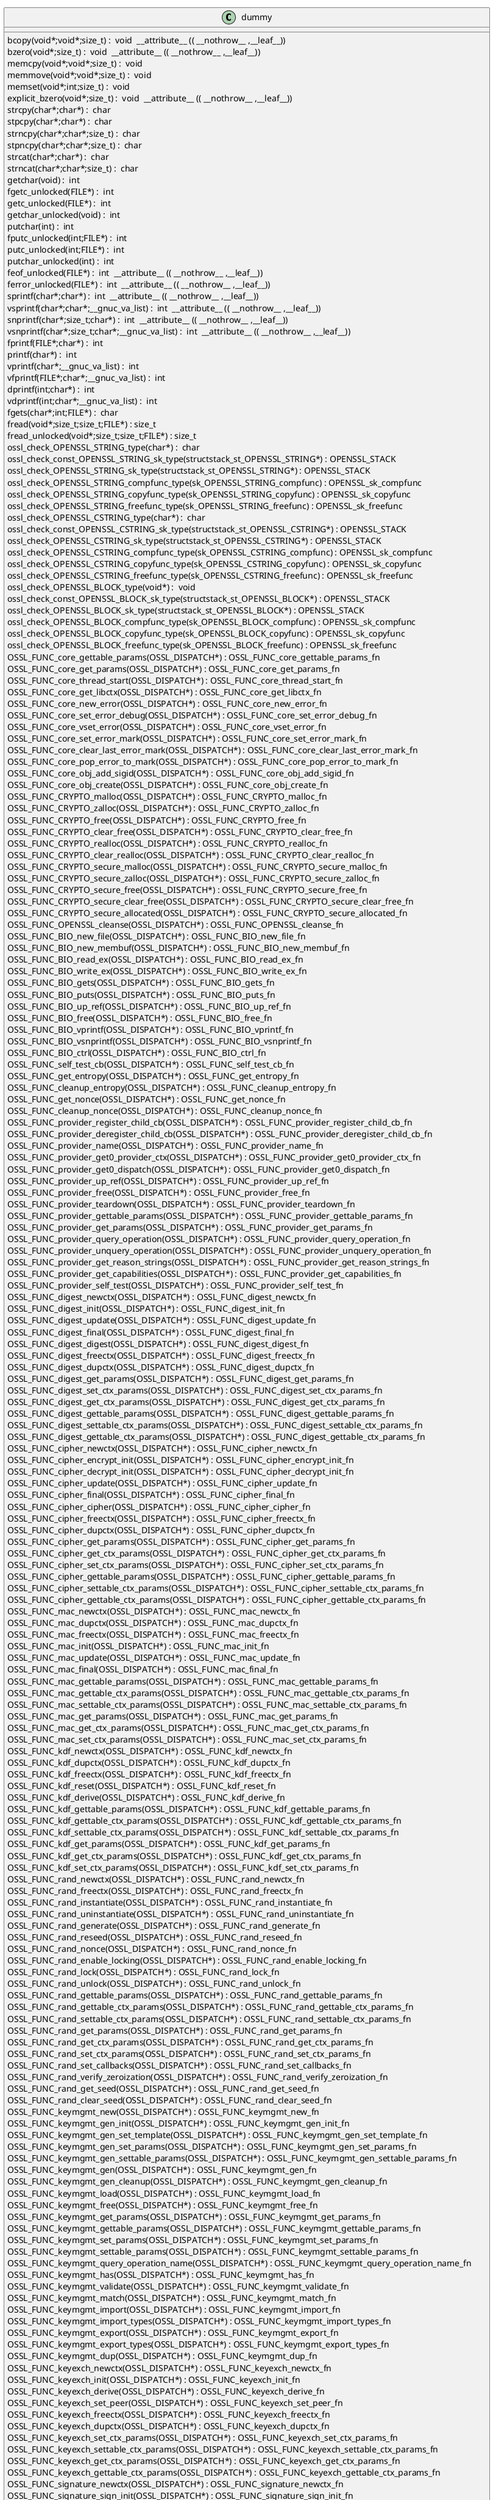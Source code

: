 @startuml
!pragma layout smetana
class dummy {
bcopy(void*;void*;size_t) :  void  __attribute__ (( __nothrow__ ,__leaf__)) [[[./../.././qc/apps/list.c.html#298]]]
bzero(void*;size_t) :  void  __attribute__ (( __nothrow__ ,__leaf__)) [[[./../.././qc/apps/list.c.html#305]]]
memcpy(void*;void*;size_t) :  void  [[[./../.././qc/apps/list.c.html#346]]]
memmove(void*;void*;size_t) :  void  [[[./../.././qc/apps/list.c.html#354]]]
memset(void*;int;size_t) :  void  [[[./../.././qc/apps/list.c.html#361]]]
explicit_bzero(void*;size_t) :  void  __attribute__ (( __nothrow__ ,__leaf__)) [[[./../.././qc/apps/list.c.html#374]]]
strcpy(char*;char*) :  char  [[[./../.././qc/apps/list.c.html#381]]]
stpcpy(char*;char*) :  char  [[[./../.././qc/apps/list.c.html#388]]]
strncpy(char*;char*;size_t) :  char  [[[./../.././qc/apps/list.c.html#396]]]
stpncpy(char*;char*;size_t) :  char  [[[./../.././qc/apps/list.c.html#406]]]
strcat(char*;char*) :  char  [[[./../.././qc/apps/list.c.html#413]]]
strncat(char*;char*;size_t) :  char  [[[./../.././qc/apps/list.c.html#420]]]
getchar(void) :  int  [[[./../.././qc/apps/list.c.html#1164]]]
fgetc_unlocked(FILE*) :  int  [[[./../.././qc/apps/list.c.html#1173]]]
getc_unlocked(FILE*) :  int  [[[./../.././qc/apps/list.c.html#1183]]]
getchar_unlocked(void) :  int  [[[./../.././qc/apps/list.c.html#1190]]]
putchar(int) :  int  [[[./../.././qc/apps/list.c.html#1199]]]
fputc_unlocked(int;FILE*) :  int  [[[./../.././qc/apps/list.c.html#1208]]]
putc_unlocked(int;FILE*) :  int  [[[./../.././qc/apps/list.c.html#1218]]]
putchar_unlocked(int) :  int  [[[./../.././qc/apps/list.c.html#1225]]]
feof_unlocked(FILE*) :  int  __attribute__ (( __nothrow__ ,__leaf__)) [[[./../.././qc/apps/list.c.html#1231]]]
ferror_unlocked(FILE*) :  int  __attribute__ (( __nothrow__ ,__leaf__)) [[[./../.././qc/apps/list.c.html#1238]]]
sprintf(char*;char*) :  int  __attribute__ (( __nothrow__ ,__leaf__)) [[[./../.././qc/apps/list.c.html#1257]]]
vsprintf(char*;char*;__gnuc_va_list) :  int  __attribute__ (( __nothrow__ ,__leaf__)) [[[./../.././qc/apps/list.c.html#1270]]]
snprintf(char*;size_t;char*) :  int  __attribute__ (( __nothrow__ ,__leaf__)) [[[./../.././qc/apps/list.c.html#1289]]]
vsnprintf(char*;size_t;char*;__gnuc_va_list) :  int  __attribute__ (( __nothrow__ ,__leaf__)) [[[./../.././qc/apps/list.c.html#1303]]]
fprintf(FILE*;char*) :  int  [[[./../.././qc/apps/list.c.html#1324]]]
printf(char*) :  int  [[[./../.././qc/apps/list.c.html#1331]]]
vprintf(char*;__gnuc_va_list) :  int  [[[./../.././qc/apps/list.c.html#1343]]]
vfprintf(FILE*;char*;__gnuc_va_list) :  int  [[[./../.././qc/apps/list.c.html#1353]]]
dprintf(int;char*) :  int  [[[./../.././qc/apps/list.c.html#1368]]]
vdprintf(int;char*;__gnuc_va_list) :  int  [[[./../.././qc/apps/list.c.html#1379]]]
fgets(char*;int;FILE*) :  char  [[[./../.././qc/apps/list.c.html#1398]]]
fread(void*;size_t;size_t;FILE*) : size_t [[[./../.././qc/apps/list.c.html#1424]]]
fread_unlocked(void*;size_t;size_t;FILE*) : size_t [[[./../.././qc/apps/list.c.html#1451]]]
ossl_check_OPENSSL_STRING_type(char*) :  char  [[[./../.././qc/apps/list.c.html#1731]]]
ossl_check_const_OPENSSL_STRING_sk_type(structstack_st_OPENSSL_STRING*) : OPENSSL_STACK [[[./../.././qc/apps/list.c.html#1731]]]
ossl_check_OPENSSL_STRING_sk_type(structstack_st_OPENSSL_STRING*) : OPENSSL_STACK [[[./../.././qc/apps/list.c.html#1731]]]
ossl_check_OPENSSL_STRING_compfunc_type(sk_OPENSSL_STRING_compfunc) : OPENSSL_sk_compfunc [[[./../.././qc/apps/list.c.html#1731]]]
ossl_check_OPENSSL_STRING_copyfunc_type(sk_OPENSSL_STRING_copyfunc) : OPENSSL_sk_copyfunc [[[./../.././qc/apps/list.c.html#1731]]]
ossl_check_OPENSSL_STRING_freefunc_type(sk_OPENSSL_STRING_freefunc) : OPENSSL_sk_freefunc [[[./../.././qc/apps/list.c.html#1731]]]
ossl_check_OPENSSL_CSTRING_type(char*) :  char  [[[./../.././qc/apps/list.c.html#1733]]]
ossl_check_const_OPENSSL_CSTRING_sk_type(structstack_st_OPENSSL_CSTRING*) : OPENSSL_STACK [[[./../.././qc/apps/list.c.html#1733]]]
ossl_check_OPENSSL_CSTRING_sk_type(structstack_st_OPENSSL_CSTRING*) : OPENSSL_STACK [[[./../.././qc/apps/list.c.html#1733]]]
ossl_check_OPENSSL_CSTRING_compfunc_type(sk_OPENSSL_CSTRING_compfunc) : OPENSSL_sk_compfunc [[[./../.././qc/apps/list.c.html#1733]]]
ossl_check_OPENSSL_CSTRING_copyfunc_type(sk_OPENSSL_CSTRING_copyfunc) : OPENSSL_sk_copyfunc [[[./../.././qc/apps/list.c.html#1733]]]
ossl_check_OPENSSL_CSTRING_freefunc_type(sk_OPENSSL_CSTRING_freefunc) : OPENSSL_sk_freefunc [[[./../.././qc/apps/list.c.html#1733]]]
ossl_check_OPENSSL_BLOCK_type(void*) :  void  [[[./../.././qc/apps/list.c.html#1736]]]
ossl_check_const_OPENSSL_BLOCK_sk_type(structstack_st_OPENSSL_BLOCK*) : OPENSSL_STACK [[[./../.././qc/apps/list.c.html#1736]]]
ossl_check_OPENSSL_BLOCK_sk_type(structstack_st_OPENSSL_BLOCK*) : OPENSSL_STACK [[[./../.././qc/apps/list.c.html#1736]]]
ossl_check_OPENSSL_BLOCK_compfunc_type(sk_OPENSSL_BLOCK_compfunc) : OPENSSL_sk_compfunc [[[./../.././qc/apps/list.c.html#1736]]]
ossl_check_OPENSSL_BLOCK_copyfunc_type(sk_OPENSSL_BLOCK_copyfunc) : OPENSSL_sk_copyfunc [[[./../.././qc/apps/list.c.html#1736]]]
ossl_check_OPENSSL_BLOCK_freefunc_type(sk_OPENSSL_BLOCK_freefunc) : OPENSSL_sk_freefunc [[[./../.././qc/apps/list.c.html#1736]]]
OSSL_FUNC_core_gettable_params(OSSL_DISPATCH*) : OSSL_FUNC_core_gettable_params_fn [[[./../.././qc/apps/list.c.html#2019]]]
OSSL_FUNC_core_get_params(OSSL_DISPATCH*) : OSSL_FUNC_core_get_params_fn [[[./../.././qc/apps/list.c.html#2022]]]
OSSL_FUNC_core_thread_start(OSSL_DISPATCH*) : OSSL_FUNC_core_thread_start_fn [[[./../.././qc/apps/list.c.html#2025]]]
OSSL_FUNC_core_get_libctx(OSSL_DISPATCH*) : OSSL_FUNC_core_get_libctx_fn [[[./../.././qc/apps/list.c.html#2029]]]
OSSL_FUNC_core_new_error(OSSL_DISPATCH*) : OSSL_FUNC_core_new_error_fn [[[./../.././qc/apps/list.c.html#2032]]]
OSSL_FUNC_core_set_error_debug(OSSL_DISPATCH*) : OSSL_FUNC_core_set_error_debug_fn [[[./../.././qc/apps/list.c.html#2034]]]
OSSL_FUNC_core_vset_error(OSSL_DISPATCH*) : OSSL_FUNC_core_vset_error_fn [[[./../.././qc/apps/list.c.html#2038]]]
OSSL_FUNC_core_set_error_mark(OSSL_DISPATCH*) : OSSL_FUNC_core_set_error_mark_fn [[[./../.././qc/apps/list.c.html#2042]]]
OSSL_FUNC_core_clear_last_error_mark(OSSL_DISPATCH*) : OSSL_FUNC_core_clear_last_error_mark_fn [[[./../.././qc/apps/list.c.html#2044]]]
OSSL_FUNC_core_pop_error_to_mark(OSSL_DISPATCH*) : OSSL_FUNC_core_pop_error_to_mark_fn [[[./../.././qc/apps/list.c.html#2047]]]
OSSL_FUNC_core_obj_add_sigid(OSSL_DISPATCH*) : OSSL_FUNC_core_obj_add_sigid_fn [[[./../.././qc/apps/list.c.html#2055]]]
OSSL_FUNC_core_obj_create(OSSL_DISPATCH*) : OSSL_FUNC_core_obj_create_fn [[[./../.././qc/apps/list.c.html#2058]]]
OSSL_FUNC_CRYPTO_malloc(OSSL_DISPATCH*) : OSSL_FUNC_CRYPTO_malloc_fn [[[./../.././qc/apps/list.c.html#2064]]]
OSSL_FUNC_CRYPTO_zalloc(OSSL_DISPATCH*) : OSSL_FUNC_CRYPTO_zalloc_fn [[[./../.././qc/apps/list.c.html#2067]]]
OSSL_FUNC_CRYPTO_free(OSSL_DISPATCH*) : OSSL_FUNC_CRYPTO_free_fn [[[./../.././qc/apps/list.c.html#2070]]]
OSSL_FUNC_CRYPTO_clear_free(OSSL_DISPATCH*) : OSSL_FUNC_CRYPTO_clear_free_fn [[[./../.././qc/apps/list.c.html#2073]]]
OSSL_FUNC_CRYPTO_realloc(OSSL_DISPATCH*) : OSSL_FUNC_CRYPTO_realloc_fn [[[./../.././qc/apps/list.c.html#2076]]]
OSSL_FUNC_CRYPTO_clear_realloc(OSSL_DISPATCH*) : OSSL_FUNC_CRYPTO_clear_realloc_fn [[[./../.././qc/apps/list.c.html#2079]]]
OSSL_FUNC_CRYPTO_secure_malloc(OSSL_DISPATCH*) : OSSL_FUNC_CRYPTO_secure_malloc_fn [[[./../.././qc/apps/list.c.html#2083]]]
OSSL_FUNC_CRYPTO_secure_zalloc(OSSL_DISPATCH*) : OSSL_FUNC_CRYPTO_secure_zalloc_fn [[[./../.././qc/apps/list.c.html#2086]]]
OSSL_FUNC_CRYPTO_secure_free(OSSL_DISPATCH*) : OSSL_FUNC_CRYPTO_secure_free_fn [[[./../.././qc/apps/list.c.html#2089]]]
OSSL_FUNC_CRYPTO_secure_clear_free(OSSL_DISPATCH*) : OSSL_FUNC_CRYPTO_secure_clear_free_fn [[[./../.././qc/apps/list.c.html#2092]]]
OSSL_FUNC_CRYPTO_secure_allocated(OSSL_DISPATCH*) : OSSL_FUNC_CRYPTO_secure_allocated_fn [[[./../.././qc/apps/list.c.html#2096]]]
OSSL_FUNC_OPENSSL_cleanse(OSSL_DISPATCH*) : OSSL_FUNC_OPENSSL_cleanse_fn [[[./../.././qc/apps/list.c.html#2099]]]
OSSL_FUNC_BIO_new_file(OSSL_DISPATCH*) : OSSL_FUNC_BIO_new_file_fn [[[./../.././qc/apps/list.c.html#2101]]]
OSSL_FUNC_BIO_new_membuf(OSSL_DISPATCH*) : OSSL_FUNC_BIO_new_membuf_fn [[[./../.././qc/apps/list.c.html#2103]]]
OSSL_FUNC_BIO_read_ex(OSSL_DISPATCH*) : OSSL_FUNC_BIO_read_ex_fn [[[./../.././qc/apps/list.c.html#2104]]]
OSSL_FUNC_BIO_write_ex(OSSL_DISPATCH*) : OSSL_FUNC_BIO_write_ex_fn [[[./../.././qc/apps/list.c.html#2106]]]
OSSL_FUNC_BIO_gets(OSSL_DISPATCH*) : OSSL_FUNC_BIO_gets_fn [[[./../.././qc/apps/list.c.html#2108]]]
OSSL_FUNC_BIO_puts(OSSL_DISPATCH*) : OSSL_FUNC_BIO_puts_fn [[[./../.././qc/apps/list.c.html#2109]]]
OSSL_FUNC_BIO_up_ref(OSSL_DISPATCH*) : OSSL_FUNC_BIO_up_ref_fn [[[./../.././qc/apps/list.c.html#2110]]]
OSSL_FUNC_BIO_free(OSSL_DISPATCH*) : OSSL_FUNC_BIO_free_fn [[[./../.././qc/apps/list.c.html#2111]]]
OSSL_FUNC_BIO_vprintf(OSSL_DISPATCH*) : OSSL_FUNC_BIO_vprintf_fn [[[./../.././qc/apps/list.c.html#2112]]]
OSSL_FUNC_BIO_vsnprintf(OSSL_DISPATCH*) : OSSL_FUNC_BIO_vsnprintf_fn [[[./../.././qc/apps/list.c.html#2114]]]
OSSL_FUNC_BIO_ctrl(OSSL_DISPATCH*) : OSSL_FUNC_BIO_ctrl_fn [[[./../.././qc/apps/list.c.html#2116]]]
OSSL_FUNC_self_test_cb(OSSL_DISPATCH*) : OSSL_FUNC_self_test_cb_fn [[[./../.././qc/apps/list.c.html#2120]]]
OSSL_FUNC_get_entropy(OSSL_DISPATCH*) : OSSL_FUNC_get_entropy_fn [[[./../.././qc/apps/list.c.html#2128]]]
OSSL_FUNC_cleanup_entropy(OSSL_DISPATCH*) : OSSL_FUNC_cleanup_entropy_fn [[[./../.././qc/apps/list.c.html#2131]]]
OSSL_FUNC_get_nonce(OSSL_DISPATCH*) : OSSL_FUNC_get_nonce_fn [[[./../.././qc/apps/list.c.html#2133]]]
OSSL_FUNC_cleanup_nonce(OSSL_DISPATCH*) : OSSL_FUNC_cleanup_nonce_fn [[[./../.././qc/apps/list.c.html#2137]]]
OSSL_FUNC_provider_register_child_cb(OSSL_DISPATCH*) : OSSL_FUNC_provider_register_child_cb_fn [[[./../.././qc/apps/list.c.html#2139]]]
OSSL_FUNC_provider_deregister_child_cb(OSSL_DISPATCH*) : OSSL_FUNC_provider_deregister_child_cb_fn [[[./../.././qc/apps/list.c.html#2145]]]
OSSL_FUNC_provider_name(OSSL_DISPATCH*) : OSSL_FUNC_provider_name_fn [[[./../.././qc/apps/list.c.html#2147]]]
OSSL_FUNC_provider_get0_provider_ctx(OSSL_DISPATCH*) : OSSL_FUNC_provider_get0_provider_ctx_fn [[[./../.././qc/apps/list.c.html#2149]]]
OSSL_FUNC_provider_get0_dispatch(OSSL_DISPATCH*) : OSSL_FUNC_provider_get0_dispatch_fn [[[./../.././qc/apps/list.c.html#2151]]]
OSSL_FUNC_provider_up_ref(OSSL_DISPATCH*) : OSSL_FUNC_provider_up_ref_fn [[[./../.././qc/apps/list.c.html#2153]]]
OSSL_FUNC_provider_free(OSSL_DISPATCH*) : OSSL_FUNC_provider_free_fn [[[./../.././qc/apps/list.c.html#2155]]]
OSSL_FUNC_provider_teardown(OSSL_DISPATCH*) : OSSL_FUNC_provider_teardown_fn [[[./../.././qc/apps/list.c.html#2160]]]
OSSL_FUNC_provider_gettable_params(OSSL_DISPATCH*) : OSSL_FUNC_provider_gettable_params_fn [[[./../.././qc/apps/list.c.html#2162]]]
OSSL_FUNC_provider_get_params(OSSL_DISPATCH*) : OSSL_FUNC_provider_get_params_fn [[[./../.././qc/apps/list.c.html#2165]]]
OSSL_FUNC_provider_query_operation(OSSL_DISPATCH*) : OSSL_FUNC_provider_query_operation_fn [[[./../.././qc/apps/list.c.html#2168]]]
OSSL_FUNC_provider_unquery_operation(OSSL_DISPATCH*) : OSSL_FUNC_provider_unquery_operation_fn [[[./../.././qc/apps/list.c.html#2171]]]
OSSL_FUNC_provider_get_reason_strings(OSSL_DISPATCH*) : OSSL_FUNC_provider_get_reason_strings_fn [[[./../.././qc/apps/list.c.html#2174]]]
OSSL_FUNC_provider_get_capabilities(OSSL_DISPATCH*) : OSSL_FUNC_provider_get_capabilities_fn [[[./../.././qc/apps/list.c.html#2177]]]
OSSL_FUNC_provider_self_test(OSSL_DISPATCH*) : OSSL_FUNC_provider_self_test_fn [[[./../.././qc/apps/list.c.html#2180]]]
OSSL_FUNC_digest_newctx(OSSL_DISPATCH*) : OSSL_FUNC_digest_newctx_fn [[[./../.././qc/apps/list.c.html#2182]]]
OSSL_FUNC_digest_init(OSSL_DISPATCH*) : OSSL_FUNC_digest_init_fn [[[./../.././qc/apps/list.c.html#2183]]]
OSSL_FUNC_digest_update(OSSL_DISPATCH*) : OSSL_FUNC_digest_update_fn [[[./../.././qc/apps/list.c.html#2184]]]
OSSL_FUNC_digest_final(OSSL_DISPATCH*) : OSSL_FUNC_digest_final_fn [[[./../.././qc/apps/list.c.html#2186]]]
OSSL_FUNC_digest_digest(OSSL_DISPATCH*) : OSSL_FUNC_digest_digest_fn [[[./../.././qc/apps/list.c.html#2189]]]
OSSL_FUNC_digest_freectx(OSSL_DISPATCH*) : OSSL_FUNC_digest_freectx_fn [[[./../.././qc/apps/list.c.html#2193]]]
OSSL_FUNC_digest_dupctx(OSSL_DISPATCH*) : OSSL_FUNC_digest_dupctx_fn [[[./../.././qc/apps/list.c.html#2194]]]
OSSL_FUNC_digest_get_params(OSSL_DISPATCH*) : OSSL_FUNC_digest_get_params_fn [[[./../.././qc/apps/list.c.html#2196]]]
OSSL_FUNC_digest_set_ctx_params(OSSL_DISPATCH*) : OSSL_FUNC_digest_set_ctx_params_fn [[[./../.././qc/apps/list.c.html#2197]]]
OSSL_FUNC_digest_get_ctx_params(OSSL_DISPATCH*) : OSSL_FUNC_digest_get_ctx_params_fn [[[./../.././qc/apps/list.c.html#2199]]]
OSSL_FUNC_digest_gettable_params(OSSL_DISPATCH*) : OSSL_FUNC_digest_gettable_params_fn [[[./../.././qc/apps/list.c.html#2201]]]
OSSL_FUNC_digest_settable_ctx_params(OSSL_DISPATCH*) : OSSL_FUNC_digest_settable_ctx_params_fn [[[./../.././qc/apps/list.c.html#2203]]]
OSSL_FUNC_digest_gettable_ctx_params(OSSL_DISPATCH*) : OSSL_FUNC_digest_gettable_ctx_params_fn [[[./../.././qc/apps/list.c.html#2205]]]
OSSL_FUNC_cipher_newctx(OSSL_DISPATCH*) : OSSL_FUNC_cipher_newctx_fn [[[./../.././qc/apps/list.c.html#2207]]]
OSSL_FUNC_cipher_encrypt_init(OSSL_DISPATCH*) : OSSL_FUNC_cipher_encrypt_init_fn [[[./../.././qc/apps/list.c.html#2208]]]
OSSL_FUNC_cipher_decrypt_init(OSSL_DISPATCH*) : OSSL_FUNC_cipher_decrypt_init_fn [[[./../.././qc/apps/list.c.html#2214]]]
OSSL_FUNC_cipher_update(OSSL_DISPATCH*) : OSSL_FUNC_cipher_update_fn [[[./../.././qc/apps/list.c.html#2220]]]
OSSL_FUNC_cipher_final(OSSL_DISPATCH*) : OSSL_FUNC_cipher_final_fn [[[./../.././qc/apps/list.c.html#2224]]]
OSSL_FUNC_cipher_cipher(OSSL_DISPATCH*) : OSSL_FUNC_cipher_cipher_fn [[[./../.././qc/apps/list.c.html#2227]]]
OSSL_FUNC_cipher_freectx(OSSL_DISPATCH*) : OSSL_FUNC_cipher_freectx_fn [[[./../.././qc/apps/list.c.html#2231]]]
OSSL_FUNC_cipher_dupctx(OSSL_DISPATCH*) : OSSL_FUNC_cipher_dupctx_fn [[[./../.././qc/apps/list.c.html#2232]]]
OSSL_FUNC_cipher_get_params(OSSL_DISPATCH*) : OSSL_FUNC_cipher_get_params_fn [[[./../.././qc/apps/list.c.html#2233]]]
OSSL_FUNC_cipher_get_ctx_params(OSSL_DISPATCH*) : OSSL_FUNC_cipher_get_ctx_params_fn [[[./../.././qc/apps/list.c.html#2234]]]
OSSL_FUNC_cipher_set_ctx_params(OSSL_DISPATCH*) : OSSL_FUNC_cipher_set_ctx_params_fn [[[./../.././qc/apps/list.c.html#2236]]]
OSSL_FUNC_cipher_gettable_params(OSSL_DISPATCH*) : OSSL_FUNC_cipher_gettable_params_fn [[[./../.././qc/apps/list.c.html#2238]]]
OSSL_FUNC_cipher_settable_ctx_params(OSSL_DISPATCH*) : OSSL_FUNC_cipher_settable_ctx_params_fn [[[./../.././qc/apps/list.c.html#2240]]]
OSSL_FUNC_cipher_gettable_ctx_params(OSSL_DISPATCH*) : OSSL_FUNC_cipher_gettable_ctx_params_fn [[[./../.././qc/apps/list.c.html#2242]]]
OSSL_FUNC_mac_newctx(OSSL_DISPATCH*) : OSSL_FUNC_mac_newctx_fn [[[./../.././qc/apps/list.c.html#2244]]]
OSSL_FUNC_mac_dupctx(OSSL_DISPATCH*) : OSSL_FUNC_mac_dupctx_fn [[[./../.././qc/apps/list.c.html#2245]]]
OSSL_FUNC_mac_freectx(OSSL_DISPATCH*) : OSSL_FUNC_mac_freectx_fn [[[./../.././qc/apps/list.c.html#2246]]]
OSSL_FUNC_mac_init(OSSL_DISPATCH*) : OSSL_FUNC_mac_init_fn [[[./../.././qc/apps/list.c.html#2247]]]
OSSL_FUNC_mac_update(OSSL_DISPATCH*) : OSSL_FUNC_mac_update_fn [[[./../.././qc/apps/list.c.html#2249]]]
OSSL_FUNC_mac_final(OSSL_DISPATCH*) : OSSL_FUNC_mac_final_fn [[[./../.././qc/apps/list.c.html#2251]]]
OSSL_FUNC_mac_gettable_params(OSSL_DISPATCH*) : OSSL_FUNC_mac_gettable_params_fn [[[./../.././qc/apps/list.c.html#2254]]]
OSSL_FUNC_mac_gettable_ctx_params(OSSL_DISPATCH*) : OSSL_FUNC_mac_gettable_ctx_params_fn [[[./../.././qc/apps/list.c.html#2255]]]
OSSL_FUNC_mac_settable_ctx_params(OSSL_DISPATCH*) : OSSL_FUNC_mac_settable_ctx_params_fn [[[./../.././qc/apps/list.c.html#2257]]]
OSSL_FUNC_mac_get_params(OSSL_DISPATCH*) : OSSL_FUNC_mac_get_params_fn [[[./../.././qc/apps/list.c.html#2259]]]
OSSL_FUNC_mac_get_ctx_params(OSSL_DISPATCH*) : OSSL_FUNC_mac_get_ctx_params_fn [[[./../.././qc/apps/list.c.html#2260]]]
OSSL_FUNC_mac_set_ctx_params(OSSL_DISPATCH*) : OSSL_FUNC_mac_set_ctx_params_fn [[[./../.././qc/apps/list.c.html#2262]]]
OSSL_FUNC_kdf_newctx(OSSL_DISPATCH*) : OSSL_FUNC_kdf_newctx_fn [[[./../.././qc/apps/list.c.html#2264]]]
OSSL_FUNC_kdf_dupctx(OSSL_DISPATCH*) : OSSL_FUNC_kdf_dupctx_fn [[[./../.././qc/apps/list.c.html#2265]]]
OSSL_FUNC_kdf_freectx(OSSL_DISPATCH*) : OSSL_FUNC_kdf_freectx_fn [[[./../.././qc/apps/list.c.html#2266]]]
OSSL_FUNC_kdf_reset(OSSL_DISPATCH*) : OSSL_FUNC_kdf_reset_fn [[[./../.././qc/apps/list.c.html#2267]]]
OSSL_FUNC_kdf_derive(OSSL_DISPATCH*) : OSSL_FUNC_kdf_derive_fn [[[./../.././qc/apps/list.c.html#2268]]]
OSSL_FUNC_kdf_gettable_params(OSSL_DISPATCH*) : OSSL_FUNC_kdf_gettable_params_fn [[[./../.././qc/apps/list.c.html#2270]]]
OSSL_FUNC_kdf_gettable_ctx_params(OSSL_DISPATCH*) : OSSL_FUNC_kdf_gettable_ctx_params_fn [[[./../.././qc/apps/list.c.html#2271]]]
OSSL_FUNC_kdf_settable_ctx_params(OSSL_DISPATCH*) : OSSL_FUNC_kdf_settable_ctx_params_fn [[[./../.././qc/apps/list.c.html#2273]]]
OSSL_FUNC_kdf_get_params(OSSL_DISPATCH*) : OSSL_FUNC_kdf_get_params_fn [[[./../.././qc/apps/list.c.html#2275]]]
OSSL_FUNC_kdf_get_ctx_params(OSSL_DISPATCH*) : OSSL_FUNC_kdf_get_ctx_params_fn [[[./../.././qc/apps/list.c.html#2276]]]
OSSL_FUNC_kdf_set_ctx_params(OSSL_DISPATCH*) : OSSL_FUNC_kdf_set_ctx_params_fn [[[./../.././qc/apps/list.c.html#2278]]]
OSSL_FUNC_rand_newctx(OSSL_DISPATCH*) : OSSL_FUNC_rand_newctx_fn [[[./../.././qc/apps/list.c.html#2280]]]
OSSL_FUNC_rand_freectx(OSSL_DISPATCH*) : OSSL_FUNC_rand_freectx_fn [[[./../.././qc/apps/list.c.html#2283]]]
OSSL_FUNC_rand_instantiate(OSSL_DISPATCH*) : OSSL_FUNC_rand_instantiate_fn [[[./../.././qc/apps/list.c.html#2284]]]
OSSL_FUNC_rand_uninstantiate(OSSL_DISPATCH*) : OSSL_FUNC_rand_uninstantiate_fn [[[./../.././qc/apps/list.c.html#2289]]]
OSSL_FUNC_rand_generate(OSSL_DISPATCH*) : OSSL_FUNC_rand_generate_fn [[[./../.././qc/apps/list.c.html#2290]]]
OSSL_FUNC_rand_reseed(OSSL_DISPATCH*) : OSSL_FUNC_rand_reseed_fn [[[./../.././qc/apps/list.c.html#2294]]]
OSSL_FUNC_rand_nonce(OSSL_DISPATCH*) : OSSL_FUNC_rand_nonce_fn [[[./../.././qc/apps/list.c.html#2298]]]
OSSL_FUNC_rand_enable_locking(OSSL_DISPATCH*) : OSSL_FUNC_rand_enable_locking_fn [[[./../.././qc/apps/list.c.html#2301]]]
OSSL_FUNC_rand_lock(OSSL_DISPATCH*) : OSSL_FUNC_rand_lock_fn [[[./../.././qc/apps/list.c.html#2302]]]
OSSL_FUNC_rand_unlock(OSSL_DISPATCH*) : OSSL_FUNC_rand_unlock_fn [[[./../.././qc/apps/list.c.html#2303]]]
OSSL_FUNC_rand_gettable_params(OSSL_DISPATCH*) : OSSL_FUNC_rand_gettable_params_fn [[[./../.././qc/apps/list.c.html#2304]]]
OSSL_FUNC_rand_gettable_ctx_params(OSSL_DISPATCH*) : OSSL_FUNC_rand_gettable_ctx_params_fn [[[./../.././qc/apps/list.c.html#2305]]]
OSSL_FUNC_rand_settable_ctx_params(OSSL_DISPATCH*) : OSSL_FUNC_rand_settable_ctx_params_fn [[[./../.././qc/apps/list.c.html#2307]]]
OSSL_FUNC_rand_get_params(OSSL_DISPATCH*) : OSSL_FUNC_rand_get_params_fn [[[./../.././qc/apps/list.c.html#2309]]]
OSSL_FUNC_rand_get_ctx_params(OSSL_DISPATCH*) : OSSL_FUNC_rand_get_ctx_params_fn [[[./../.././qc/apps/list.c.html#2310]]]
OSSL_FUNC_rand_set_ctx_params(OSSL_DISPATCH*) : OSSL_FUNC_rand_set_ctx_params_fn [[[./../.././qc/apps/list.c.html#2312]]]
OSSL_FUNC_rand_set_callbacks(OSSL_DISPATCH*) : OSSL_FUNC_rand_set_callbacks_fn [[[./../.././qc/apps/list.c.html#2314]]]
OSSL_FUNC_rand_verify_zeroization(OSSL_DISPATCH*) : OSSL_FUNC_rand_verify_zeroization_fn [[[./../.././qc/apps/list.c.html#2319]]]
OSSL_FUNC_rand_get_seed(OSSL_DISPATCH*) : OSSL_FUNC_rand_get_seed_fn [[[./../.././qc/apps/list.c.html#2321]]]
OSSL_FUNC_rand_clear_seed(OSSL_DISPATCH*) : OSSL_FUNC_rand_clear_seed_fn [[[./../.././qc/apps/list.c.html#2326]]]
OSSL_FUNC_keymgmt_new(OSSL_DISPATCH*) : OSSL_FUNC_keymgmt_new_fn [[[./../.././qc/apps/list.c.html#2328]]]
OSSL_FUNC_keymgmt_gen_init(OSSL_DISPATCH*) : OSSL_FUNC_keymgmt_gen_init_fn [[[./../.././qc/apps/list.c.html#2330]]]
OSSL_FUNC_keymgmt_gen_set_template(OSSL_DISPATCH*) : OSSL_FUNC_keymgmt_gen_set_template_fn [[[./../.././qc/apps/list.c.html#2332]]]
OSSL_FUNC_keymgmt_gen_set_params(OSSL_DISPATCH*) : OSSL_FUNC_keymgmt_gen_set_params_fn [[[./../.././qc/apps/list.c.html#2334]]]
OSSL_FUNC_keymgmt_gen_settable_params(OSSL_DISPATCH*) : OSSL_FUNC_keymgmt_gen_settable_params_fn [[[./../.././qc/apps/list.c.html#2336]]]
OSSL_FUNC_keymgmt_gen(OSSL_DISPATCH*) : OSSL_FUNC_keymgmt_gen_fn [[[./../.././qc/apps/list.c.html#2339]]]
OSSL_FUNC_keymgmt_gen_cleanup(OSSL_DISPATCH*) : OSSL_FUNC_keymgmt_gen_cleanup_fn [[[./../.././qc/apps/list.c.html#2341]]]
OSSL_FUNC_keymgmt_load(OSSL_DISPATCH*) : OSSL_FUNC_keymgmt_load_fn [[[./../.././qc/apps/list.c.html#2345]]]
OSSL_FUNC_keymgmt_free(OSSL_DISPATCH*) : OSSL_FUNC_keymgmt_free_fn [[[./../.././qc/apps/list.c.html#2350]]]
OSSL_FUNC_keymgmt_get_params(OSSL_DISPATCH*) : OSSL_FUNC_keymgmt_get_params_fn [[[./../.././qc/apps/list.c.html#2355]]]
OSSL_FUNC_keymgmt_gettable_params(OSSL_DISPATCH*) : OSSL_FUNC_keymgmt_gettable_params_fn [[[./../.././qc/apps/list.c.html#2357]]]
OSSL_FUNC_keymgmt_set_params(OSSL_DISPATCH*) : OSSL_FUNC_keymgmt_set_params_fn [[[./../.././qc/apps/list.c.html#2362]]]
OSSL_FUNC_keymgmt_settable_params(OSSL_DISPATCH*) : OSSL_FUNC_keymgmt_settable_params_fn [[[./../.././qc/apps/list.c.html#2364]]]
OSSL_FUNC_keymgmt_query_operation_name(OSSL_DISPATCH*) : OSSL_FUNC_keymgmt_query_operation_name_fn [[[./../.././qc/apps/list.c.html#2369]]]
OSSL_FUNC_keymgmt_has(OSSL_DISPATCH*) : OSSL_FUNC_keymgmt_has_fn [[[./../.././qc/apps/list.c.html#2374]]]
OSSL_FUNC_keymgmt_validate(OSSL_DISPATCH*) : OSSL_FUNC_keymgmt_validate_fn [[[./../.././qc/apps/list.c.html#2378]]]
OSSL_FUNC_keymgmt_match(OSSL_DISPATCH*) : OSSL_FUNC_keymgmt_match_fn [[[./../.././qc/apps/list.c.html#2383]]]
OSSL_FUNC_keymgmt_import(OSSL_DISPATCH*) : OSSL_FUNC_keymgmt_import_fn [[[./../.././qc/apps/list.c.html#2385]]]
OSSL_FUNC_keymgmt_import_types(OSSL_DISPATCH*) : OSSL_FUNC_keymgmt_import_types_fn [[[./../.././qc/apps/list.c.html#2387]]]
OSSL_FUNC_keymgmt_export(OSSL_DISPATCH*) : OSSL_FUNC_keymgmt_export_fn [[[./../.././qc/apps/list.c.html#2389]]]
OSSL_FUNC_keymgmt_export_types(OSSL_DISPATCH*) : OSSL_FUNC_keymgmt_export_types_fn [[[./../.././qc/apps/list.c.html#2392]]]
OSSL_FUNC_keymgmt_dup(OSSL_DISPATCH*) : OSSL_FUNC_keymgmt_dup_fn [[[./../.././qc/apps/list.c.html#2397]]]
OSSL_FUNC_keyexch_newctx(OSSL_DISPATCH*) : OSSL_FUNC_keyexch_newctx_fn [[[./../.././qc/apps/list.c.html#2399]]]
OSSL_FUNC_keyexch_init(OSSL_DISPATCH*) : OSSL_FUNC_keyexch_init_fn [[[./../.././qc/apps/list.c.html#2400]]]
OSSL_FUNC_keyexch_derive(OSSL_DISPATCH*) : OSSL_FUNC_keyexch_derive_fn [[[./../.././qc/apps/list.c.html#2402]]]
OSSL_FUNC_keyexch_set_peer(OSSL_DISPATCH*) : OSSL_FUNC_keyexch_set_peer_fn [[[./../.././qc/apps/list.c.html#2404]]]
OSSL_FUNC_keyexch_freectx(OSSL_DISPATCH*) : OSSL_FUNC_keyexch_freectx_fn [[[./../.././qc/apps/list.c.html#2405]]]
OSSL_FUNC_keyexch_dupctx(OSSL_DISPATCH*) : OSSL_FUNC_keyexch_dupctx_fn [[[./../.././qc/apps/list.c.html#2406]]]
OSSL_FUNC_keyexch_set_ctx_params(OSSL_DISPATCH*) : OSSL_FUNC_keyexch_set_ctx_params_fn [[[./../.././qc/apps/list.c.html#2407]]]
OSSL_FUNC_keyexch_settable_ctx_params(OSSL_DISPATCH*) : OSSL_FUNC_keyexch_settable_ctx_params_fn [[[./../.././qc/apps/list.c.html#2409]]]
OSSL_FUNC_keyexch_get_ctx_params(OSSL_DISPATCH*) : OSSL_FUNC_keyexch_get_ctx_params_fn [[[./../.././qc/apps/list.c.html#2411]]]
OSSL_FUNC_keyexch_gettable_ctx_params(OSSL_DISPATCH*) : OSSL_FUNC_keyexch_gettable_ctx_params_fn [[[./../.././qc/apps/list.c.html#2413]]]
OSSL_FUNC_signature_newctx(OSSL_DISPATCH*) : OSSL_FUNC_signature_newctx_fn [[[./../.././qc/apps/list.c.html#2415]]]
OSSL_FUNC_signature_sign_init(OSSL_DISPATCH*) : OSSL_FUNC_signature_sign_init_fn [[[./../.././qc/apps/list.c.html#2417]]]
OSSL_FUNC_signature_sign(OSSL_DISPATCH*) : OSSL_FUNC_signature_sign_fn [[[./../.././qc/apps/list.c.html#2419]]]
OSSL_FUNC_signature_verify_init(OSSL_DISPATCH*) : OSSL_FUNC_signature_verify_init_fn [[[./../.././qc/apps/list.c.html#2423]]]
OSSL_FUNC_signature_verify(OSSL_DISPATCH*) : OSSL_FUNC_signature_verify_fn [[[./../.././qc/apps/list.c.html#2425]]]
OSSL_FUNC_signature_verify_recover_init(OSSL_DISPATCH*) : OSSL_FUNC_signature_verify_recover_init_fn [[[./../.././qc/apps/list.c.html#2430]]]
OSSL_FUNC_signature_verify_recover(OSSL_DISPATCH*) : OSSL_FUNC_signature_verify_recover_fn [[[./../.././qc/apps/list.c.html#2432]]]
OSSL_FUNC_signature_digest_sign_init(OSSL_DISPATCH*) : OSSL_FUNC_signature_digest_sign_init_fn [[[./../.././qc/apps/list.c.html#2435]]]
OSSL_FUNC_signature_digest_sign_update(OSSL_DISPATCH*) : OSSL_FUNC_signature_digest_sign_update_fn [[[./../.././qc/apps/list.c.html#2438]]]
OSSL_FUNC_signature_digest_sign_final(OSSL_DISPATCH*) : OSSL_FUNC_signature_digest_sign_final_fn [[[./../.././qc/apps/list.c.html#2440]]]
OSSL_FUNC_signature_digest_sign(OSSL_DISPATCH*) : OSSL_FUNC_signature_digest_sign_fn [[[./../.././qc/apps/list.c.html#2443]]]
OSSL_FUNC_signature_digest_verify_init(OSSL_DISPATCH*) : OSSL_FUNC_signature_digest_verify_init_fn [[[./../.././qc/apps/list.c.html#2446]]]
OSSL_FUNC_signature_digest_verify_update(OSSL_DISPATCH*) : OSSL_FUNC_signature_digest_verify_update_fn [[[./../.././qc/apps/list.c.html#2449]]]
OSSL_FUNC_signature_digest_verify_final(OSSL_DISPATCH*) : OSSL_FUNC_signature_digest_verify_final_fn [[[./../.././qc/apps/list.c.html#2451]]]
OSSL_FUNC_signature_digest_verify(OSSL_DISPATCH*) : OSSL_FUNC_signature_digest_verify_fn [[[./../.././qc/apps/list.c.html#2453]]]
OSSL_FUNC_signature_freectx(OSSL_DISPATCH*) : OSSL_FUNC_signature_freectx_fn [[[./../.././qc/apps/list.c.html#2456]]]
OSSL_FUNC_signature_dupctx(OSSL_DISPATCH*) : OSSL_FUNC_signature_dupctx_fn [[[./../.././qc/apps/list.c.html#2457]]]
OSSL_FUNC_signature_get_ctx_params(OSSL_DISPATCH*) : OSSL_FUNC_signature_get_ctx_params_fn [[[./../.././qc/apps/list.c.html#2458]]]
OSSL_FUNC_signature_gettable_ctx_params(OSSL_DISPATCH*) : OSSL_FUNC_signature_gettable_ctx_params_fn [[[./../.././qc/apps/list.c.html#2460]]]
OSSL_FUNC_signature_set_ctx_params(OSSL_DISPATCH*) : OSSL_FUNC_signature_set_ctx_params_fn [[[./../.././qc/apps/list.c.html#2462]]]
OSSL_FUNC_signature_settable_ctx_params(OSSL_DISPATCH*) : OSSL_FUNC_signature_settable_ctx_params_fn [[[./../.././qc/apps/list.c.html#2464]]]
OSSL_FUNC_signature_get_ctx_md_params(OSSL_DISPATCH*) : OSSL_FUNC_signature_get_ctx_md_params_fn [[[./../.././qc/apps/list.c.html#2466]]]
OSSL_FUNC_signature_gettable_ctx_md_params(OSSL_DISPATCH*) : OSSL_FUNC_signature_gettable_ctx_md_params_fn [[[./../.././qc/apps/list.c.html#2468]]]
OSSL_FUNC_signature_set_ctx_md_params(OSSL_DISPATCH*) : OSSL_FUNC_signature_set_ctx_md_params_fn [[[./../.././qc/apps/list.c.html#2470]]]
OSSL_FUNC_signature_settable_ctx_md_params(OSSL_DISPATCH*) : OSSL_FUNC_signature_settable_ctx_md_params_fn [[[./../.././qc/apps/list.c.html#2472]]]
OSSL_FUNC_asym_cipher_newctx(OSSL_DISPATCH*) : OSSL_FUNC_asym_cipher_newctx_fn [[[./../.././qc/apps/list.c.html#2474]]]
OSSL_FUNC_asym_cipher_encrypt_init(OSSL_DISPATCH*) : OSSL_FUNC_asym_cipher_encrypt_init_fn [[[./../.././qc/apps/list.c.html#2475]]]
OSSL_FUNC_asym_cipher_encrypt(OSSL_DISPATCH*) : OSSL_FUNC_asym_cipher_encrypt_fn [[[./../.././qc/apps/list.c.html#2477]]]
OSSL_FUNC_asym_cipher_decrypt_init(OSSL_DISPATCH*) : OSSL_FUNC_asym_cipher_decrypt_init_fn [[[./../.././qc/apps/list.c.html#2482]]]
OSSL_FUNC_asym_cipher_decrypt(OSSL_DISPATCH*) : OSSL_FUNC_asym_cipher_decrypt_fn [[[./../.././qc/apps/list.c.html#2484]]]
OSSL_FUNC_asym_cipher_freectx(OSSL_DISPATCH*) : OSSL_FUNC_asym_cipher_freectx_fn [[[./../.././qc/apps/list.c.html#2489]]]
OSSL_FUNC_asym_cipher_dupctx(OSSL_DISPATCH*) : OSSL_FUNC_asym_cipher_dupctx_fn [[[./../.././qc/apps/list.c.html#2490]]]
OSSL_FUNC_asym_cipher_get_ctx_params(OSSL_DISPATCH*) : OSSL_FUNC_asym_cipher_get_ctx_params_fn [[[./../.././qc/apps/list.c.html#2491]]]
OSSL_FUNC_asym_cipher_gettable_ctx_params(OSSL_DISPATCH*) : OSSL_FUNC_asym_cipher_gettable_ctx_params_fn [[[./../.././qc/apps/list.c.html#2493]]]
OSSL_FUNC_asym_cipher_set_ctx_params(OSSL_DISPATCH*) : OSSL_FUNC_asym_cipher_set_ctx_params_fn [[[./../.././qc/apps/list.c.html#2495]]]
OSSL_FUNC_asym_cipher_settable_ctx_params(OSSL_DISPATCH*) : OSSL_FUNC_asym_cipher_settable_ctx_params_fn [[[./../.././qc/apps/list.c.html#2497]]]
OSSL_FUNC_kem_newctx(OSSL_DISPATCH*) : OSSL_FUNC_kem_newctx_fn [[[./../.././qc/apps/list.c.html#2499]]]
OSSL_FUNC_kem_encapsulate_init(OSSL_DISPATCH*) : OSSL_FUNC_kem_encapsulate_init_fn [[[./../.././qc/apps/list.c.html#2500]]]
OSSL_FUNC_kem_auth_encapsulate_init(OSSL_DISPATCH*) : OSSL_FUNC_kem_auth_encapsulate_init_fn [[[./../.././qc/apps/list.c.html#2502]]]
OSSL_FUNC_kem_encapsulate(OSSL_DISPATCH*) : OSSL_FUNC_kem_encapsulate_fn [[[./../.././qc/apps/list.c.html#2505]]]
OSSL_FUNC_kem_decapsulate_init(OSSL_DISPATCH*) : OSSL_FUNC_kem_decapsulate_init_fn [[[./../.././qc/apps/list.c.html#2509]]]
OSSL_FUNC_kem_auth_decapsulate_init(OSSL_DISPATCH*) : OSSL_FUNC_kem_auth_decapsulate_init_fn [[[./../.././qc/apps/list.c.html#2511]]]
OSSL_FUNC_kem_decapsulate(OSSL_DISPATCH*) : OSSL_FUNC_kem_decapsulate_fn [[[./../.././qc/apps/list.c.html#2514]]]
OSSL_FUNC_kem_freectx(OSSL_DISPATCH*) : OSSL_FUNC_kem_freectx_fn [[[./../.././qc/apps/list.c.html#2517]]]
OSSL_FUNC_kem_dupctx(OSSL_DISPATCH*) : OSSL_FUNC_kem_dupctx_fn [[[./../.././qc/apps/list.c.html#2518]]]
OSSL_FUNC_kem_get_ctx_params(OSSL_DISPATCH*) : OSSL_FUNC_kem_get_ctx_params_fn [[[./../.././qc/apps/list.c.html#2519]]]
OSSL_FUNC_kem_gettable_ctx_params(OSSL_DISPATCH*) : OSSL_FUNC_kem_gettable_ctx_params_fn [[[./../.././qc/apps/list.c.html#2520]]]
OSSL_FUNC_kem_set_ctx_params(OSSL_DISPATCH*) : OSSL_FUNC_kem_set_ctx_params_fn [[[./../.././qc/apps/list.c.html#2522]]]
OSSL_FUNC_kem_settable_ctx_params(OSSL_DISPATCH*) : OSSL_FUNC_kem_settable_ctx_params_fn [[[./../.././qc/apps/list.c.html#2524]]]
OSSL_FUNC_encoder_newctx(OSSL_DISPATCH*) : OSSL_FUNC_encoder_newctx_fn [[[./../.././qc/apps/list.c.html#2526]]]
OSSL_FUNC_encoder_freectx(OSSL_DISPATCH*) : OSSL_FUNC_encoder_freectx_fn [[[./../.././qc/apps/list.c.html#2527]]]
OSSL_FUNC_encoder_get_params(OSSL_DISPATCH*) : OSSL_FUNC_encoder_get_params_fn [[[./../.././qc/apps/list.c.html#2528]]]
OSSL_FUNC_encoder_gettable_params(OSSL_DISPATCH*) : OSSL_FUNC_encoder_gettable_params_fn [[[./../.././qc/apps/list.c.html#2529]]]
OSSL_FUNC_encoder_set_ctx_params(OSSL_DISPATCH*) : OSSL_FUNC_encoder_set_ctx_params_fn [[[./../.././qc/apps/list.c.html#2531]]]
OSSL_FUNC_encoder_settable_ctx_params(OSSL_DISPATCH*) : OSSL_FUNC_encoder_settable_ctx_params_fn [[[./../.././qc/apps/list.c.html#2533]]]
OSSL_FUNC_encoder_does_selection(OSSL_DISPATCH*) : OSSL_FUNC_encoder_does_selection_fn [[[./../.././qc/apps/list.c.html#2536]]]
OSSL_FUNC_encoder_encode(OSSL_DISPATCH*) : OSSL_FUNC_encoder_encode_fn [[[./../.././qc/apps/list.c.html#2538]]]
OSSL_FUNC_encoder_import_object(OSSL_DISPATCH*) : OSSL_FUNC_encoder_import_object_fn [[[./../.././qc/apps/list.c.html#2544]]]
OSSL_FUNC_encoder_free_object(OSSL_DISPATCH*) : OSSL_FUNC_encoder_free_object_fn [[[./../.././qc/apps/list.c.html#2546]]]
OSSL_FUNC_decoder_newctx(OSSL_DISPATCH*) : OSSL_FUNC_decoder_newctx_fn [[[./../.././qc/apps/list.c.html#2548]]]
OSSL_FUNC_decoder_freectx(OSSL_DISPATCH*) : OSSL_FUNC_decoder_freectx_fn [[[./../.././qc/apps/list.c.html#2549]]]
OSSL_FUNC_decoder_get_params(OSSL_DISPATCH*) : OSSL_FUNC_decoder_get_params_fn [[[./../.././qc/apps/list.c.html#2550]]]
OSSL_FUNC_decoder_gettable_params(OSSL_DISPATCH*) : OSSL_FUNC_decoder_gettable_params_fn [[[./../.././qc/apps/list.c.html#2551]]]
OSSL_FUNC_decoder_set_ctx_params(OSSL_DISPATCH*) : OSSL_FUNC_decoder_set_ctx_params_fn [[[./../.././qc/apps/list.c.html#2553]]]
OSSL_FUNC_decoder_settable_ctx_params(OSSL_DISPATCH*) : OSSL_FUNC_decoder_settable_ctx_params_fn [[[./../.././qc/apps/list.c.html#2555]]]
OSSL_FUNC_decoder_does_selection(OSSL_DISPATCH*) : OSSL_FUNC_decoder_does_selection_fn [[[./../.././qc/apps/list.c.html#2558]]]
OSSL_FUNC_decoder_decode(OSSL_DISPATCH*) : OSSL_FUNC_decoder_decode_fn [[[./../.././qc/apps/list.c.html#2560]]]
OSSL_FUNC_decoder_export_object(OSSL_DISPATCH*) : OSSL_FUNC_decoder_export_object_fn [[[./../.././qc/apps/list.c.html#2564]]]
OSSL_FUNC_store_open(OSSL_DISPATCH*) : OSSL_FUNC_store_open_fn [[[./../.././qc/apps/list.c.html#2566]]]
OSSL_FUNC_store_attach(OSSL_DISPATCH*) : OSSL_FUNC_store_attach_fn [[[./../.././qc/apps/list.c.html#2567]]]
OSSL_FUNC_store_settable_ctx_params(OSSL_DISPATCH*) : OSSL_FUNC_store_settable_ctx_params_fn [[[./../.././qc/apps/list.c.html#2568]]]
OSSL_FUNC_store_set_ctx_params(OSSL_DISPATCH*) : OSSL_FUNC_store_set_ctx_params_fn [[[./../.././qc/apps/list.c.html#2570]]]
OSSL_FUNC_store_load(OSSL_DISPATCH*) : OSSL_FUNC_store_load_fn [[[./../.././qc/apps/list.c.html#2572]]]
OSSL_FUNC_store_eof(OSSL_DISPATCH*) : OSSL_FUNC_store_eof_fn [[[./../.././qc/apps/list.c.html#2576]]]
OSSL_FUNC_store_close(OSSL_DISPATCH*) : OSSL_FUNC_store_close_fn [[[./../.././qc/apps/list.c.html#2577]]]
OSSL_FUNC_store_export_object(OSSL_DISPATCH*) : OSSL_FUNC_store_export_object_fn [[[./../.././qc/apps/list.c.html#2578]]]
atoi(char*) :  int  __attribute__ (( __nothrow__ ,__leaf__)) [[[./../.././qc/apps/list.c.html#2712]]]
atol(char*) :  long  int  __attribute__ (( __nothrow__ ,__leaf__)) [[[./../.././qc/apps/list.c.html#2717]]]
atoll(char*) :  long  long  int  __attribute__ (( __nothrow__ ,__leaf__)) [[[./../.././qc/apps/list.c.html#2724]]]
__bswap_16(__uint16_t) : __uint16_t [[[./../.././qc/apps/list.c.html#2871]]]
__bswap_32(__uint32_t) : __uint32_t [[[./../.././qc/apps/list.c.html#2886]]]
__bswap_64(__uint64_t) : __uint64_t [[[./../.././qc/apps/list.c.html#2896]]]
__uint16_identity(__uint16_t) : __uint16_t [[[./../.././qc/apps/list.c.html#2908]]]
__uint32_identity(__uint32_t) : __uint32_t [[[./../.././qc/apps/list.c.html#2914]]]
__uint64_identity(__uint64_t) : __uint64_t [[[./../.././qc/apps/list.c.html#2920]]]
bsearch(void*;void*;size_t;size_t;__compar_fn_t) :  void  [[[./../.././qc/apps/list.c.html#3588]]]
} 
@enduml
